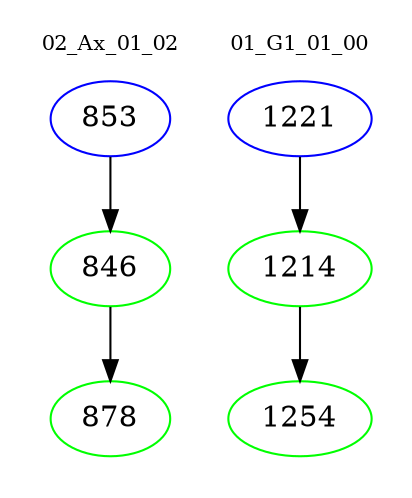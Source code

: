 digraph{
subgraph cluster_0 {
color = white
label = "02_Ax_01_02";
fontsize=10;
T0_853 [label="853", color="blue"]
T0_853 -> T0_846 [color="black"]
T0_846 [label="846", color="green"]
T0_846 -> T0_878 [color="black"]
T0_878 [label="878", color="green"]
}
subgraph cluster_1 {
color = white
label = "01_G1_01_00";
fontsize=10;
T1_1221 [label="1221", color="blue"]
T1_1221 -> T1_1214 [color="black"]
T1_1214 [label="1214", color="green"]
T1_1214 -> T1_1254 [color="black"]
T1_1254 [label="1254", color="green"]
}
}
